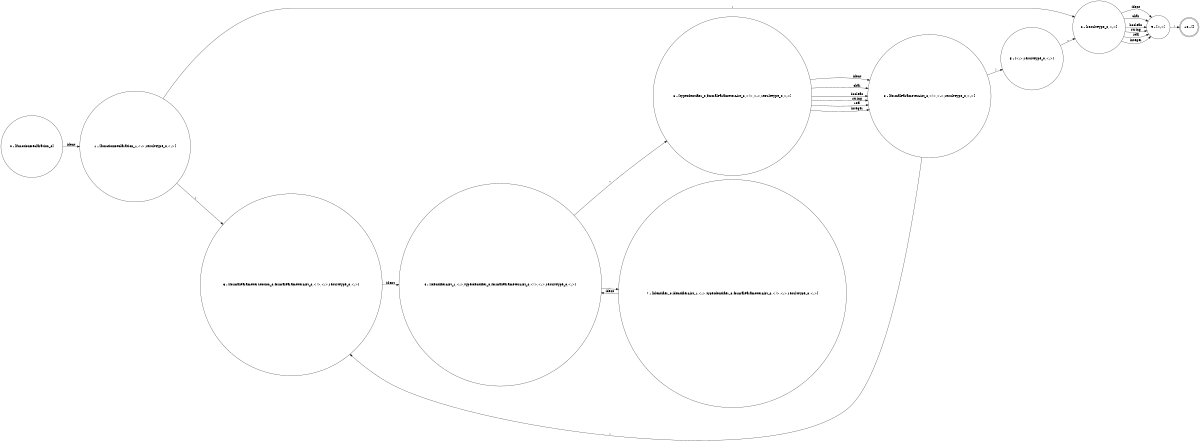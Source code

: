 digraph {
rankdir=LR;
size="8,5";
node [shape = circle, color = black];
0 [label="0 - [functionDeclaration_0]"];
1 [label="1 - [functionDeclaration_1,<:>,resultType_0,<;>]"];
2 [label="2 - [resultType_0,<;>]"];
3 [label="3 - [formalParameterSection_0,formalParameterList_2,<)>,<:>,resultType_0,<;>]"];
4 [label="4 - [identifierList_1,<:>,typeIdentifier_0,formalParameterList_2,<)>,<:>,resultType_0,<;>]"];
5 [label="5 - [<:>,resultType_0,<;>]"];
6 [label="6 - [typeIdentifier_0,formalParameterList_2,<)>,<:>,resultType_0,<;>]"];
7 [label="7 - [identifier_0,identifierList_1,<:>,typeIdentifier_0,formalParameterList_2,<)>,<:>,resultType_0,<;>]"];
8 [label="8 - [formalParameterList_2,<)>,<:>,resultType_0,<;>]"];
9 [label="9 - [<;>]"];
node [shape = doublecircle];
10 [label="10 - []"];
0 -> 1 [ label = "ident", color = "black" ];
1 -> 2 [ label = ":", color = "black" ];
1 -> 3 [ label = "(", color = "black" ];
2 -> 9 [ label = "ident", color = "black" ];
2 -> 9 [ label = "char", color = "black" ];
2 -> 9 [ label = "boolean", color = "black" ];
2 -> 9 [ label = "string", color = "black" ];
2 -> 9 [ label = "real", color = "black" ];
2 -> 9 [ label = "integer", color = "black" ];
3 -> 4 [ label = "ident", color = "black" ];
4 -> 6 [ label = ":", color = "black" ];
4 -> 7 [ label = ",", color = "black" ];
5 -> 2 [ label = ":", color = "black" ];
6 -> 8 [ label = "ident", color = "black" ];
6 -> 8 [ label = "char", color = "black" ];
6 -> 8 [ label = "boolean", color = "black" ];
6 -> 8 [ label = "string", color = "black" ];
6 -> 8 [ label = "real", color = "black" ];
6 -> 8 [ label = "integer", color = "black" ];
7 -> 4 [ label = "ident", color = "black" ];
8 -> 3 [ label = ";", color = "black" ];
8 -> 5 [ label = ")", color = "black" ];
9 -> 10 [ label = ";", color = "black" ];
}